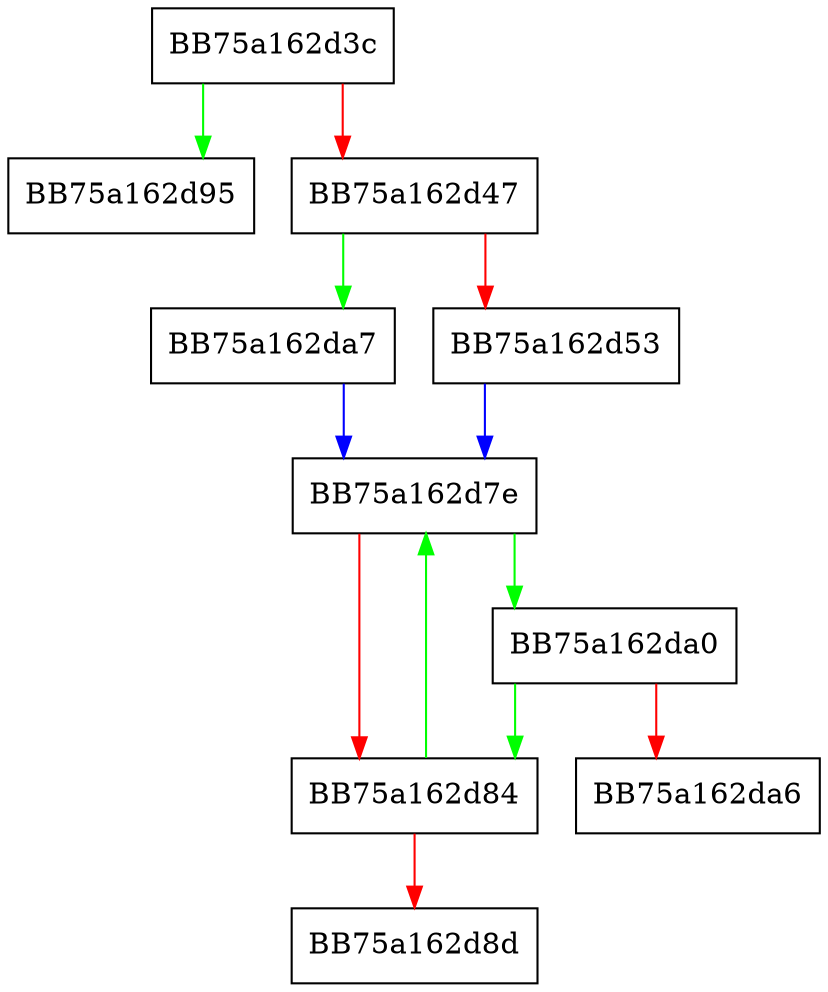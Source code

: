 digraph luaH_getnum {
  node [shape="box"];
  graph [splines=ortho];
  BB75a162d3c -> BB75a162d95 [color="green"];
  BB75a162d3c -> BB75a162d47 [color="red"];
  BB75a162d47 -> BB75a162da7 [color="green"];
  BB75a162d47 -> BB75a162d53 [color="red"];
  BB75a162d53 -> BB75a162d7e [color="blue"];
  BB75a162d7e -> BB75a162da0 [color="green"];
  BB75a162d7e -> BB75a162d84 [color="red"];
  BB75a162d84 -> BB75a162d7e [color="green"];
  BB75a162d84 -> BB75a162d8d [color="red"];
  BB75a162da0 -> BB75a162d84 [color="green"];
  BB75a162da0 -> BB75a162da6 [color="red"];
  BB75a162da7 -> BB75a162d7e [color="blue"];
}